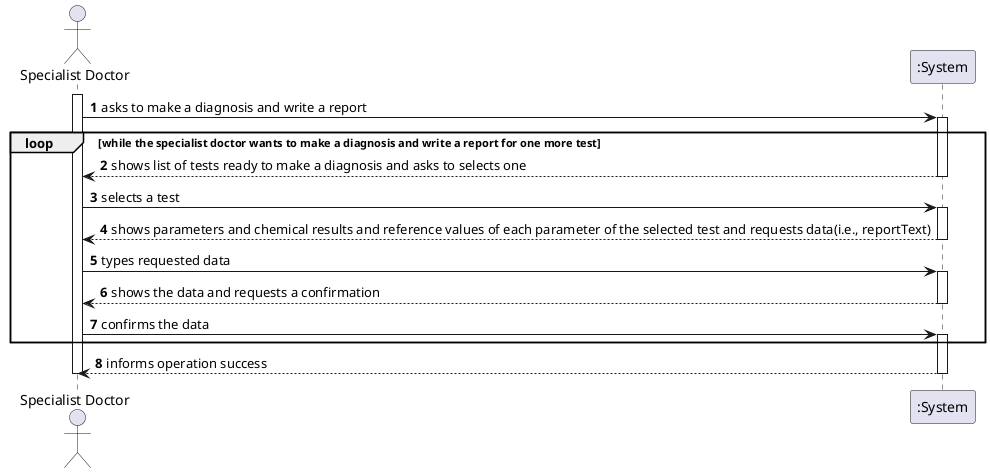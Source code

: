 @startuml
autonumber
actor "Specialist Doctor" as SpDt

activate SpDt
SpDt-> ":System" : asks to make a diagnosis and write a report
activate ":System"
loop while the specialist doctor wants to make a diagnosis and write a report for one more test
":System" --> SpDt : shows list of tests ready to make a diagnosis and asks to selects one
deactivate ":System"

SpDt-> ":System" : selects a test
activate ":System"
":System" --> SpDt : shows parameters and chemical results and reference values of each parameter of the selected test and requests data(i.e., reportText)
deactivate ":System"

SpDt-> ":System" : types requested data
activate ":System"
":System" --> SpDt : shows the data and requests a confirmation
deactivate ":System"

SpDt-> ":System" : confirms the data
activate ":System"
end
":System" --> SpDt : informs operation success
deactivate ":System"
deactivate SpDt

@enduml